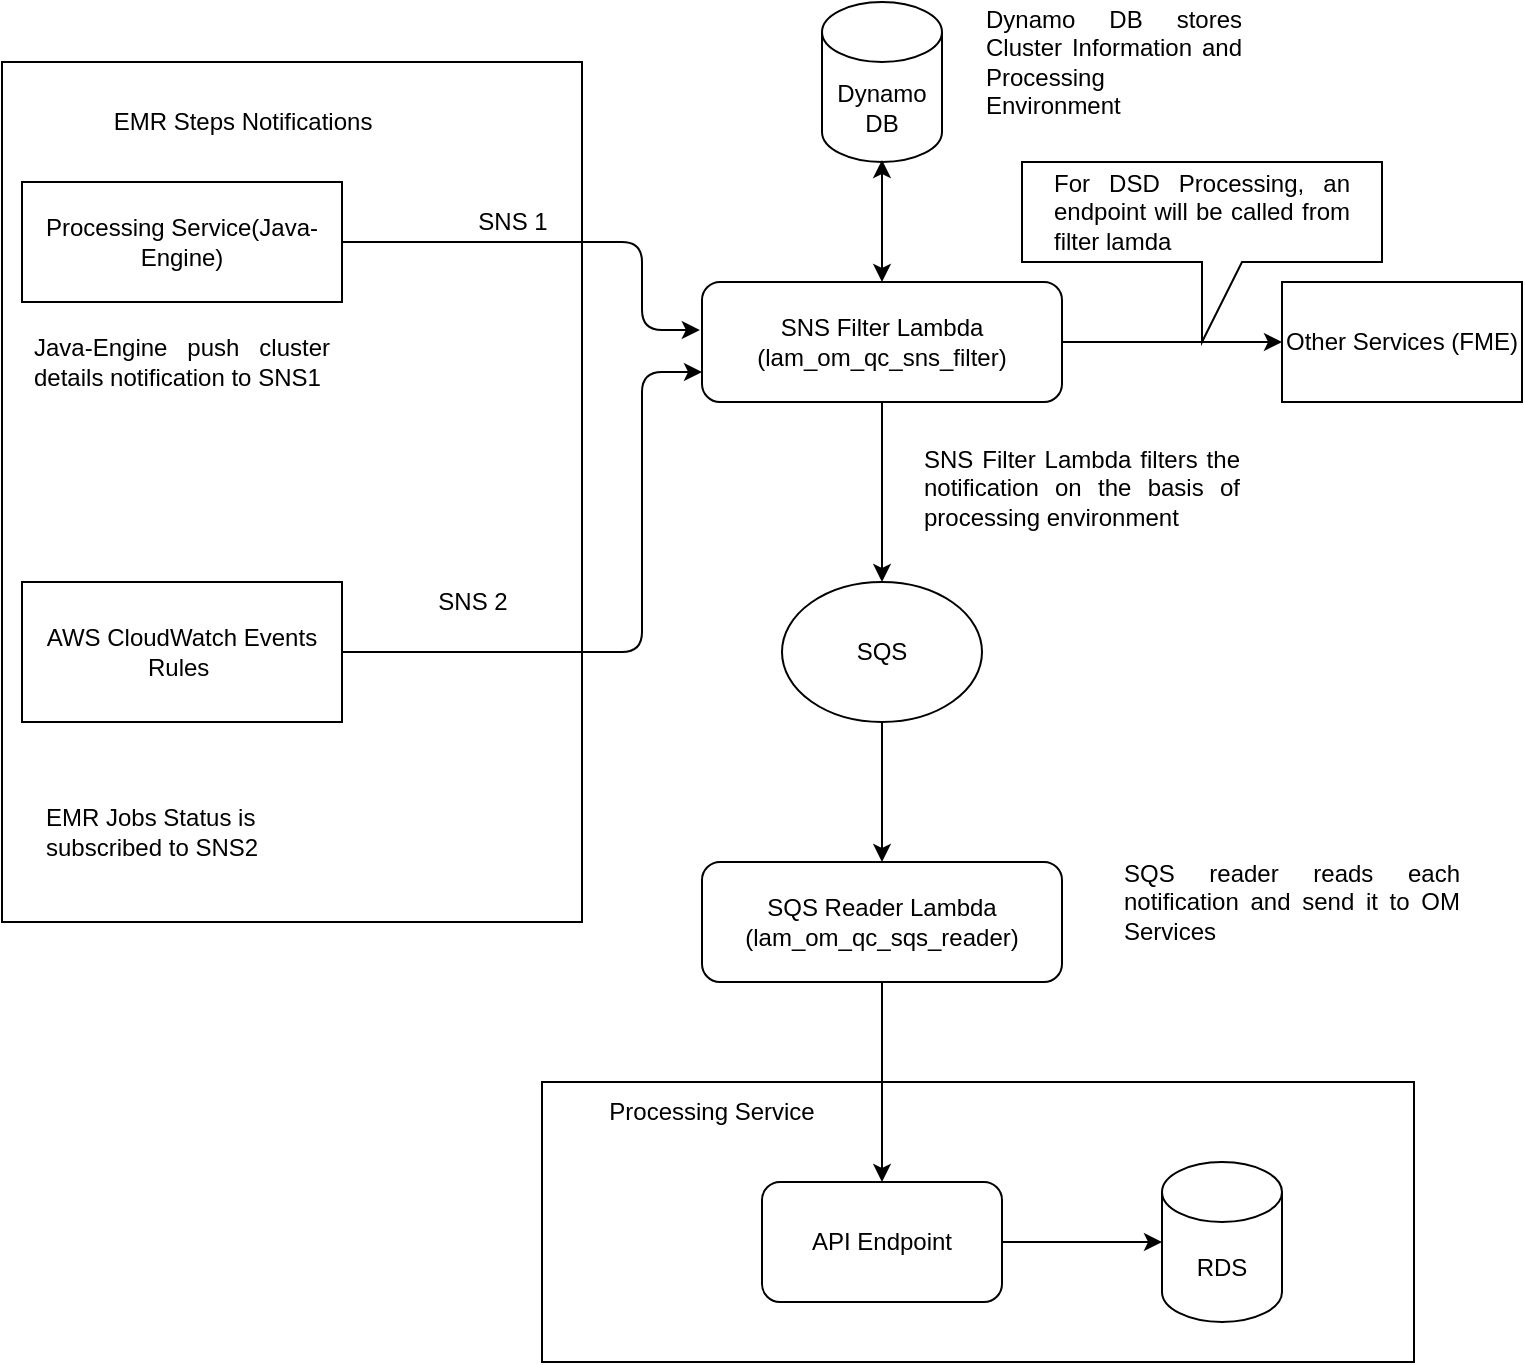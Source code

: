 <mxfile version="13.10.4" type="github">
  <diagram id="bLTEL-TLQpFmbkp9ldzZ" name="Page-1">
    <mxGraphModel dx="868" dy="413" grid="1" gridSize="10" guides="1" tooltips="1" connect="1" arrows="1" fold="1" page="1" pageScale="1" pageWidth="827" pageHeight="1169" math="0" shadow="0">
      <root>
        <mxCell id="0" />
        <mxCell id="1" parent="0" />
        <mxCell id="-Zr7xtOesjerToaWi9Et-52" value="" style="shape=callout;whiteSpace=wrap;html=1;perimeter=calloutPerimeter;size=40;position=0.5;" vertex="1" parent="1">
          <mxGeometry x="520" y="120" width="180" height="90" as="geometry" />
        </mxCell>
        <mxCell id="-Zr7xtOesjerToaWi9Et-40" value="" style="rounded=0;whiteSpace=wrap;html=1;" vertex="1" parent="1">
          <mxGeometry x="280" y="580" width="436" height="140" as="geometry" />
        </mxCell>
        <mxCell id="-Zr7xtOesjerToaWi9Et-32" value="" style="rounded=0;whiteSpace=wrap;html=1;" vertex="1" parent="1">
          <mxGeometry x="10" y="70" width="290" height="430" as="geometry" />
        </mxCell>
        <mxCell id="-Zr7xtOesjerToaWi9Et-1" value="AWS CloudWatch Events Rules&amp;nbsp;" style="rounded=0;whiteSpace=wrap;html=1;" vertex="1" parent="1">
          <mxGeometry x="20" y="330" width="160" height="70" as="geometry" />
        </mxCell>
        <mxCell id="-Zr7xtOesjerToaWi9Et-3" value="SNS 2" style="text;html=1;align=center;verticalAlign=middle;resizable=0;points=[];autosize=1;" vertex="1" parent="1">
          <mxGeometry x="220" y="330" width="50" height="20" as="geometry" />
        </mxCell>
        <mxCell id="-Zr7xtOesjerToaWi9Et-4" value="SNS Filter Lambda (lam_om_qc_sns_filter)" style="rounded=1;whiteSpace=wrap;html=1;" vertex="1" parent="1">
          <mxGeometry x="360" y="180" width="180" height="60" as="geometry" />
        </mxCell>
        <mxCell id="-Zr7xtOesjerToaWi9Et-5" value="" style="endArrow=classic;html=1;exitX=0.5;exitY=1;exitDx=0;exitDy=0;entryX=0.5;entryY=0;entryDx=0;entryDy=0;" edge="1" parent="1" source="-Zr7xtOesjerToaWi9Et-4" target="-Zr7xtOesjerToaWi9Et-7">
          <mxGeometry width="50" height="50" relative="1" as="geometry">
            <mxPoint x="390" y="190" as="sourcePoint" />
            <mxPoint x="370" y="330" as="targetPoint" />
          </mxGeometry>
        </mxCell>
        <mxCell id="-Zr7xtOesjerToaWi9Et-7" value="SQS" style="ellipse;whiteSpace=wrap;html=1;" vertex="1" parent="1">
          <mxGeometry x="400" y="330" width="100" height="70" as="geometry" />
        </mxCell>
        <mxCell id="-Zr7xtOesjerToaWi9Et-8" value="" style="endArrow=classic;html=1;exitX=0.5;exitY=1;exitDx=0;exitDy=0;entryX=0.5;entryY=0;entryDx=0;entryDy=0;" edge="1" parent="1" source="-Zr7xtOesjerToaWi9Et-7" target="-Zr7xtOesjerToaWi9Et-9">
          <mxGeometry width="50" height="50" relative="1" as="geometry">
            <mxPoint x="369.5" y="400" as="sourcePoint" />
            <mxPoint x="369.5" y="470" as="targetPoint" />
          </mxGeometry>
        </mxCell>
        <mxCell id="-Zr7xtOesjerToaWi9Et-9" value="SQS Reader Lambda (lam_om_qc_sqs_reader)" style="rounded=1;whiteSpace=wrap;html=1;" vertex="1" parent="1">
          <mxGeometry x="360" y="470" width="180" height="60" as="geometry" />
        </mxCell>
        <mxCell id="-Zr7xtOesjerToaWi9Et-10" value="" style="endArrow=classic;html=1;exitX=0.5;exitY=1;exitDx=0;exitDy=0;" edge="1" parent="1" source="-Zr7xtOesjerToaWi9Et-9">
          <mxGeometry width="50" height="50" relative="1" as="geometry">
            <mxPoint x="390" y="670" as="sourcePoint" />
            <mxPoint x="450" y="630" as="targetPoint" />
          </mxGeometry>
        </mxCell>
        <mxCell id="-Zr7xtOesjerToaWi9Et-11" value="API Endpoint" style="rounded=1;whiteSpace=wrap;html=1;" vertex="1" parent="1">
          <mxGeometry x="390" y="630" width="120" height="60" as="geometry" />
        </mxCell>
        <mxCell id="-Zr7xtOesjerToaWi9Et-14" value="Processing Service(Java-Engine)" style="rounded=0;whiteSpace=wrap;html=1;" vertex="1" parent="1">
          <mxGeometry x="20" y="130" width="160" height="60" as="geometry" />
        </mxCell>
        <mxCell id="-Zr7xtOesjerToaWi9Et-16" value="Dynamo DB" style="shape=cylinder3;whiteSpace=wrap;html=1;boundedLbl=1;backgroundOutline=1;size=15;" vertex="1" parent="1">
          <mxGeometry x="420" y="40" width="60" height="80" as="geometry" />
        </mxCell>
        <mxCell id="-Zr7xtOesjerToaWi9Et-20" value="SNS 1" style="text;html=1;align=center;verticalAlign=middle;resizable=0;points=[];autosize=1;" vertex="1" parent="1">
          <mxGeometry x="240" y="140" width="50" height="20" as="geometry" />
        </mxCell>
        <mxCell id="-Zr7xtOesjerToaWi9Et-27" value="EMR Steps Notifications" style="text;html=1;align=center;verticalAlign=middle;resizable=0;points=[];autosize=1;" vertex="1" parent="1">
          <mxGeometry x="60" y="90" width="140" height="20" as="geometry" />
        </mxCell>
        <mxCell id="-Zr7xtOesjerToaWi9Et-28" value="&lt;div style=&quot;text-align: justify&quot;&gt;&lt;span&gt;Dynamo DB stores Cluster Information and Processing Environment&lt;/span&gt;&lt;/div&gt;" style="text;html=1;strokeColor=none;fillColor=none;align=left;verticalAlign=middle;whiteSpace=wrap;rounded=0;" vertex="1" parent="1">
          <mxGeometry x="500" y="60" width="130" height="20" as="geometry" />
        </mxCell>
        <mxCell id="-Zr7xtOesjerToaWi9Et-36" value="" style="endArrow=classic;startArrow=classic;html=1;exitX=0.5;exitY=0;exitDx=0;exitDy=0;entryX=0.5;entryY=0.988;entryDx=0;entryDy=0;entryPerimeter=0;" edge="1" parent="1" source="-Zr7xtOesjerToaWi9Et-4" target="-Zr7xtOesjerToaWi9Et-16">
          <mxGeometry width="50" height="50" relative="1" as="geometry">
            <mxPoint x="390" y="360" as="sourcePoint" />
            <mxPoint x="440" y="310" as="targetPoint" />
          </mxGeometry>
        </mxCell>
        <mxCell id="-Zr7xtOesjerToaWi9Et-38" value="RDS" style="shape=cylinder3;whiteSpace=wrap;html=1;boundedLbl=1;backgroundOutline=1;size=15;" vertex="1" parent="1">
          <mxGeometry x="590" y="620" width="60" height="80" as="geometry" />
        </mxCell>
        <mxCell id="-Zr7xtOesjerToaWi9Et-39" value="" style="endArrow=classic;html=1;exitX=1;exitY=0.5;exitDx=0;exitDy=0;entryX=0;entryY=0.5;entryDx=0;entryDy=0;entryPerimeter=0;" edge="1" parent="1" source="-Zr7xtOesjerToaWi9Et-11" target="-Zr7xtOesjerToaWi9Et-38">
          <mxGeometry width="50" height="50" relative="1" as="geometry">
            <mxPoint x="390" y="620" as="sourcePoint" />
            <mxPoint x="440" y="570" as="targetPoint" />
          </mxGeometry>
        </mxCell>
        <mxCell id="-Zr7xtOesjerToaWi9Et-41" value="Processing Service" style="text;html=1;strokeColor=none;fillColor=none;align=center;verticalAlign=middle;whiteSpace=wrap;rounded=0;" vertex="1" parent="1">
          <mxGeometry x="310" y="585" width="110" height="20" as="geometry" />
        </mxCell>
        <mxCell id="-Zr7xtOesjerToaWi9Et-43" value="" style="endArrow=classic;html=1;exitX=1;exitY=0.5;exitDx=0;exitDy=0;" edge="1" parent="1" source="-Zr7xtOesjerToaWi9Et-4">
          <mxGeometry width="50" height="50" relative="1" as="geometry">
            <mxPoint x="390" y="360" as="sourcePoint" />
            <mxPoint x="650" y="210" as="targetPoint" />
          </mxGeometry>
        </mxCell>
        <mxCell id="-Zr7xtOesjerToaWi9Et-44" value="Other Services (FME)" style="rounded=0;whiteSpace=wrap;html=1;" vertex="1" parent="1">
          <mxGeometry x="650" y="180" width="120" height="60" as="geometry" />
        </mxCell>
        <mxCell id="-Zr7xtOesjerToaWi9Et-45" value="" style="endArrow=classic;html=1;exitX=1;exitY=0.5;exitDx=0;exitDy=0;entryX=-0.006;entryY=0.4;entryDx=0;entryDy=0;entryPerimeter=0;" edge="1" parent="1" source="-Zr7xtOesjerToaWi9Et-14" target="-Zr7xtOesjerToaWi9Et-4">
          <mxGeometry width="50" height="50" relative="1" as="geometry">
            <mxPoint x="390" y="200" as="sourcePoint" />
            <mxPoint x="440" y="150" as="targetPoint" />
            <Array as="points">
              <mxPoint x="330" y="160" />
              <mxPoint x="330" y="204" />
            </Array>
          </mxGeometry>
        </mxCell>
        <mxCell id="-Zr7xtOesjerToaWi9Et-46" value="" style="endArrow=classic;html=1;exitX=1;exitY=0.5;exitDx=0;exitDy=0;entryX=0;entryY=0.75;entryDx=0;entryDy=0;" edge="1" parent="1" source="-Zr7xtOesjerToaWi9Et-1" target="-Zr7xtOesjerToaWi9Et-4">
          <mxGeometry width="50" height="50" relative="1" as="geometry">
            <mxPoint x="390" y="200" as="sourcePoint" />
            <mxPoint x="440" y="150" as="targetPoint" />
            <Array as="points">
              <mxPoint x="330" y="365" />
              <mxPoint x="330" y="225" />
            </Array>
          </mxGeometry>
        </mxCell>
        <mxCell id="-Zr7xtOesjerToaWi9Et-47" value="&lt;div style=&quot;text-align: justify&quot;&gt;&lt;span&gt;Java-Engine push cluster details notification to SNS1&lt;/span&gt;&lt;/div&gt;" style="text;html=1;strokeColor=none;fillColor=none;align=center;verticalAlign=middle;whiteSpace=wrap;rounded=0;" vertex="1" parent="1">
          <mxGeometry x="25" y="210" width="150" height="20" as="geometry" />
        </mxCell>
        <mxCell id="-Zr7xtOesjerToaWi9Et-48" value="&lt;div&gt;&lt;span&gt;EMR Jobs Status is subscribed to SNS2&lt;/span&gt;&lt;/div&gt;" style="text;html=1;strokeColor=none;fillColor=none;align=left;verticalAlign=middle;whiteSpace=wrap;rounded=0;" vertex="1" parent="1">
          <mxGeometry x="30" y="430" width="140" height="50" as="geometry" />
        </mxCell>
        <mxCell id="-Zr7xtOesjerToaWi9Et-50" value="&lt;div style=&quot;text-align: justify&quot;&gt;&lt;span&gt;For DSD Processing, an endpoint will be called from filter lamda&lt;/span&gt;&lt;/div&gt;" style="text;html=1;strokeColor=none;fillColor=none;align=center;verticalAlign=middle;whiteSpace=wrap;rounded=0;" vertex="1" parent="1">
          <mxGeometry x="535" y="130" width="150" height="30" as="geometry" />
        </mxCell>
        <mxCell id="-Zr7xtOesjerToaWi9Et-51" value="&lt;div style=&quot;text-align: justify&quot;&gt;&lt;span&gt;SNS Filter Lambda filters the notification on the basis of processing environment&lt;/span&gt;&lt;/div&gt;" style="text;html=1;strokeColor=none;fillColor=none;align=center;verticalAlign=middle;whiteSpace=wrap;rounded=0;" vertex="1" parent="1">
          <mxGeometry x="470" y="262.5" width="160" height="40" as="geometry" />
        </mxCell>
        <mxCell id="-Zr7xtOesjerToaWi9Et-53" style="edgeStyle=orthogonalEdgeStyle;rounded=0;orthogonalLoop=1;jettySize=auto;html=1;exitX=0.5;exitY=1;exitDx=0;exitDy=0;" edge="1" parent="1" source="-Zr7xtOesjerToaWi9Et-50" target="-Zr7xtOesjerToaWi9Et-50">
          <mxGeometry relative="1" as="geometry" />
        </mxCell>
        <mxCell id="-Zr7xtOesjerToaWi9Et-56" value="&lt;div style=&quot;text-align: justify&quot;&gt;&lt;span&gt;SQS reader reads each notification and send it to OM Services&lt;/span&gt;&lt;/div&gt;" style="text;html=1;strokeColor=none;fillColor=none;align=center;verticalAlign=middle;whiteSpace=wrap;rounded=0;" vertex="1" parent="1">
          <mxGeometry x="570" y="480" width="170" height="20" as="geometry" />
        </mxCell>
      </root>
    </mxGraphModel>
  </diagram>
</mxfile>
